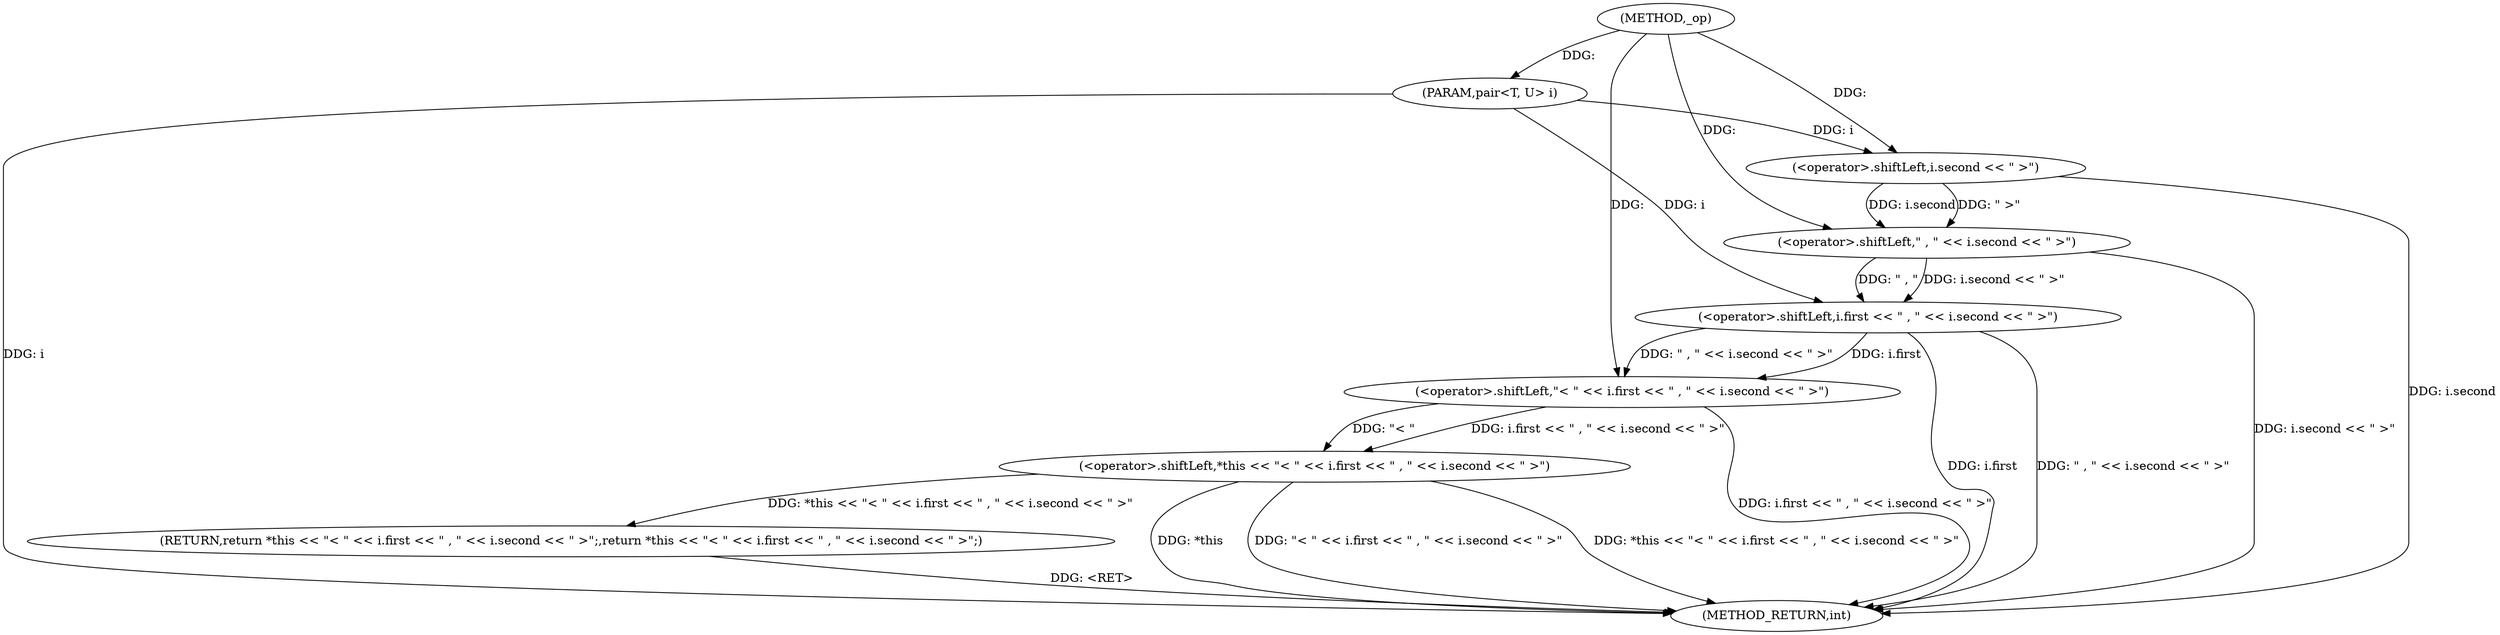 digraph "_op" {  
"1000125" [label = "(METHOD,_op)" ]
"1000145" [label = "(METHOD_RETURN,int)" ]
"1000126" [label = "(PARAM,pair<T, U> i)" ]
"1000128" [label = "(RETURN,return *this << \"< \" << i.first << \" , \" << i.second << \" >\";,return *this << \"< \" << i.first << \" , \" << i.second << \" >\";)" ]
"1000129" [label = "(<operator>.shiftLeft,*this << \"< \" << i.first << \" , \" << i.second << \" >\")" ]
"1000132" [label = "(<operator>.shiftLeft,\"< \" << i.first << \" , \" << i.second << \" >\")" ]
"1000134" [label = "(<operator>.shiftLeft,i.first << \" , \" << i.second << \" >\")" ]
"1000138" [label = "(<operator>.shiftLeft,\" , \" << i.second << \" >\")" ]
"1000140" [label = "(<operator>.shiftLeft,i.second << \" >\")" ]
  "1000126" -> "1000145"  [ label = "DDG: i"] 
  "1000129" -> "1000145"  [ label = "DDG: *this"] 
  "1000134" -> "1000145"  [ label = "DDG: i.first"] 
  "1000140" -> "1000145"  [ label = "DDG: i.second"] 
  "1000138" -> "1000145"  [ label = "DDG: i.second << \" >\""] 
  "1000134" -> "1000145"  [ label = "DDG: \" , \" << i.second << \" >\""] 
  "1000132" -> "1000145"  [ label = "DDG: i.first << \" , \" << i.second << \" >\""] 
  "1000129" -> "1000145"  [ label = "DDG: \"< \" << i.first << \" , \" << i.second << \" >\""] 
  "1000129" -> "1000145"  [ label = "DDG: *this << \"< \" << i.first << \" , \" << i.second << \" >\""] 
  "1000128" -> "1000145"  [ label = "DDG: <RET>"] 
  "1000125" -> "1000126"  [ label = "DDG: "] 
  "1000129" -> "1000128"  [ label = "DDG: *this << \"< \" << i.first << \" , \" << i.second << \" >\""] 
  "1000132" -> "1000129"  [ label = "DDG: \"< \""] 
  "1000132" -> "1000129"  [ label = "DDG: i.first << \" , \" << i.second << \" >\""] 
  "1000125" -> "1000132"  [ label = "DDG: "] 
  "1000134" -> "1000132"  [ label = "DDG: \" , \" << i.second << \" >\""] 
  "1000134" -> "1000132"  [ label = "DDG: i.first"] 
  "1000126" -> "1000134"  [ label = "DDG: i"] 
  "1000138" -> "1000134"  [ label = "DDG: \" , \""] 
  "1000138" -> "1000134"  [ label = "DDG: i.second << \" >\""] 
  "1000125" -> "1000138"  [ label = "DDG: "] 
  "1000140" -> "1000138"  [ label = "DDG: i.second"] 
  "1000140" -> "1000138"  [ label = "DDG: \" >\""] 
  "1000126" -> "1000140"  [ label = "DDG: i"] 
  "1000125" -> "1000140"  [ label = "DDG: "] 
}
